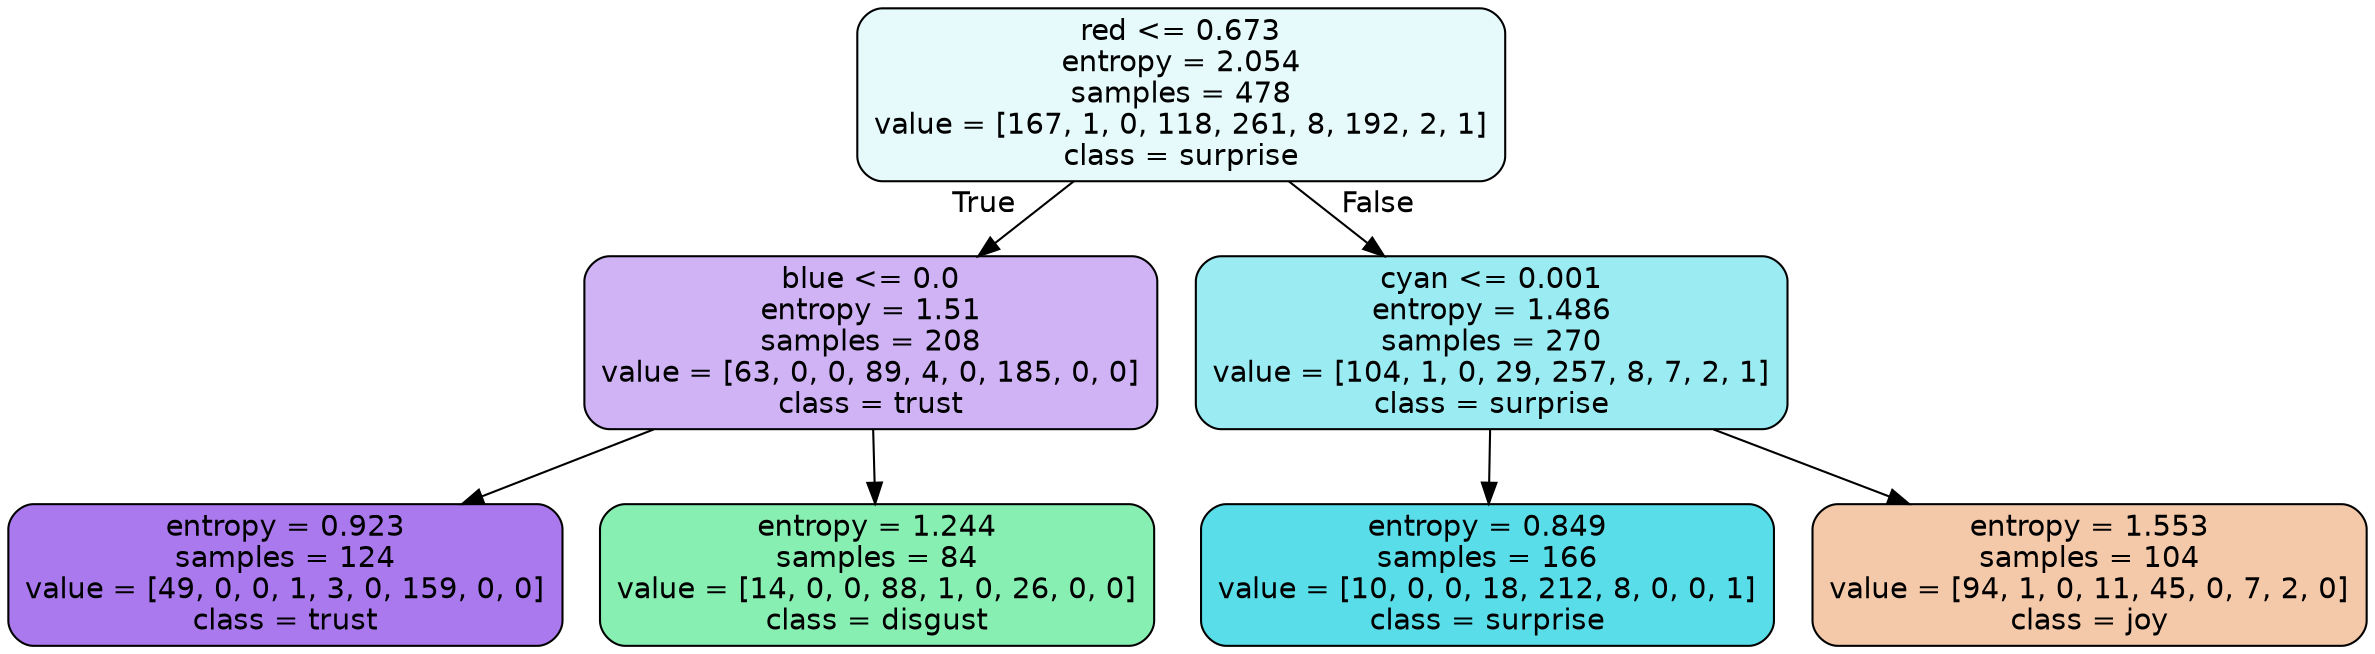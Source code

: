 digraph Tree {
node [shape=box, style="filled, rounded", color="black", fontname=helvetica] ;
edge [fontname=helvetica] ;
0 [label="red <= 0.673\nentropy = 2.054\nsamples = 478\nvalue = [167, 1, 0, 118, 261, 8, 192, 2, 1]\nclass = surprise", fillcolor="#39d7e520"] ;
1 [label="blue <= 0.0\nentropy = 1.51\nsamples = 208\nvalue = [63, 0, 0, 89, 4, 0, 185, 0, 0]\nclass = trust", fillcolor="#8139e561"] ;
0 -> 1 [labeldistance=2.5, labelangle=45, headlabel="True"] ;
2 [label="entropy = 0.923\nsamples = 124\nvalue = [49, 0, 0, 1, 3, 0, 159, 0, 0]\nclass = trust", fillcolor="#8139e5ac"] ;
1 -> 2 ;
3 [label="entropy = 1.244\nsamples = 84\nvalue = [14, 0, 0, 88, 1, 0, 26, 0, 0]\nclass = disgust", fillcolor="#39e58199"] ;
1 -> 3 ;
4 [label="cyan <= 0.001\nentropy = 1.486\nsamples = 270\nvalue = [104, 1, 0, 29, 257, 8, 7, 2, 1]\nclass = surprise", fillcolor="#39d7e580"] ;
0 -> 4 [labeldistance=2.5, labelangle=-45, headlabel="False"] ;
5 [label="entropy = 0.849\nsamples = 166\nvalue = [10, 0, 0, 18, 212, 8, 0, 0, 1]\nclass = surprise", fillcolor="#39d7e5d6"] ;
4 -> 5 ;
6 [label="entropy = 1.553\nsamples = 104\nvalue = [94, 1, 0, 11, 45, 0, 7, 2, 0]\nclass = joy", fillcolor="#e581396d"] ;
4 -> 6 ;
}